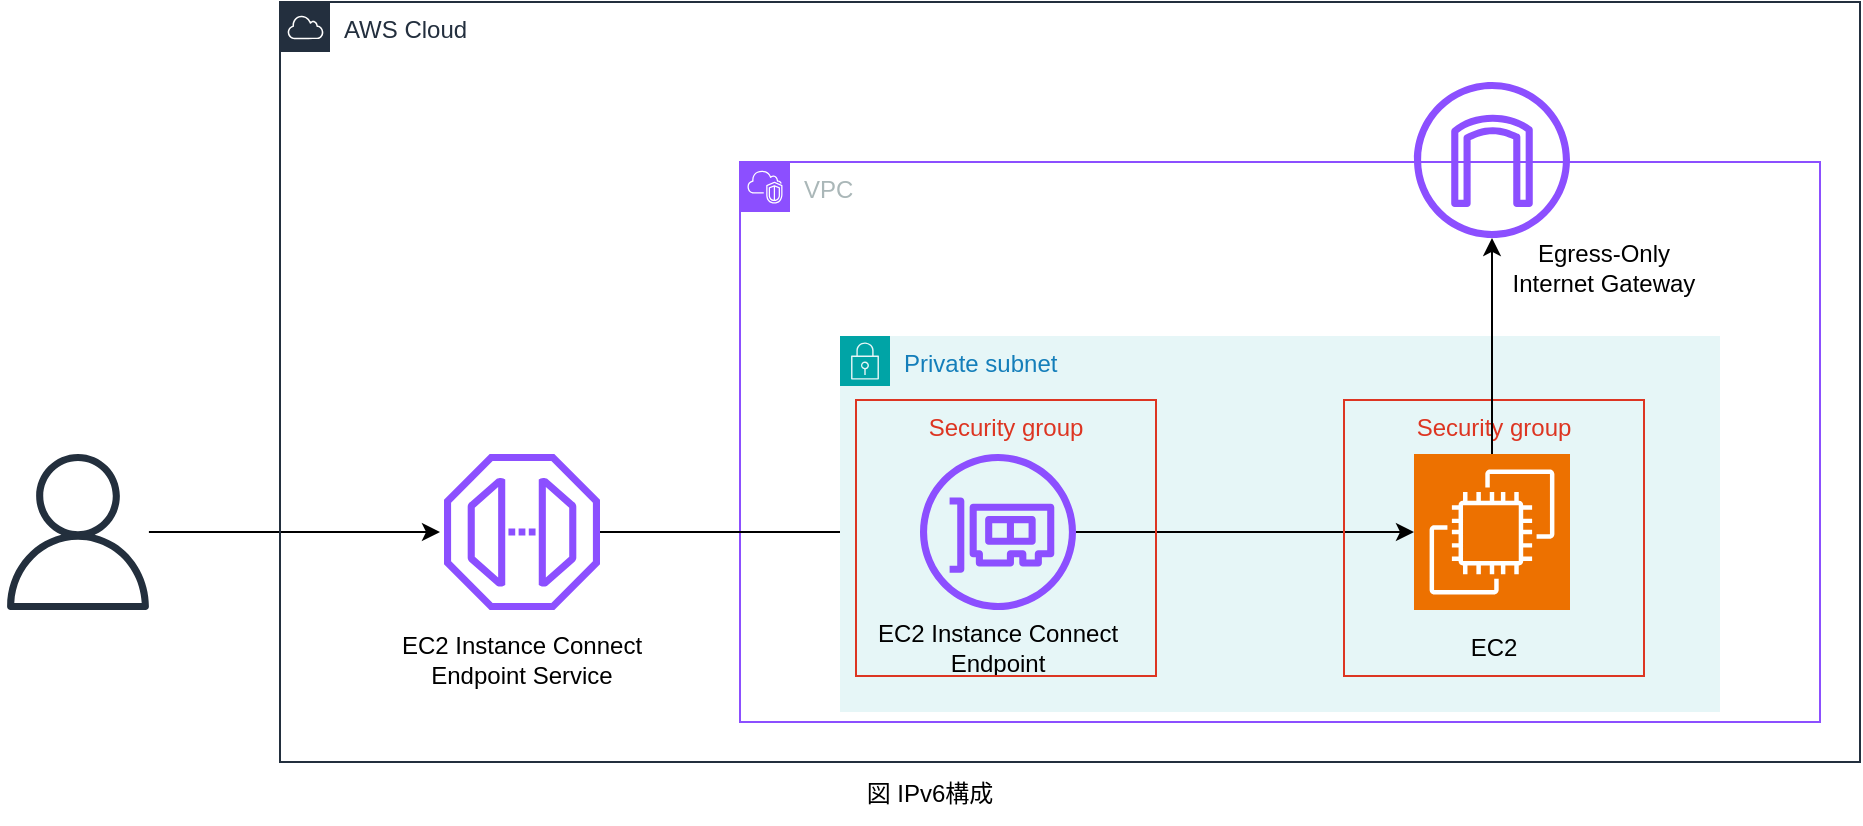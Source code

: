 <mxfile version="24.7.8">
  <diagram name="ページ1" id="0lzz0qcHJcDkH_nxHKsg">
    <mxGraphModel dx="2172" dy="1351" grid="1" gridSize="10" guides="1" tooltips="1" connect="1" arrows="1" fold="1" page="1" pageScale="1" pageWidth="827" pageHeight="1169" math="0" shadow="0">
      <root>
        <mxCell id="0" />
        <mxCell id="1" parent="0" />
        <mxCell id="LIO6guwHClqdhaRPujZN-4" value="VPC" style="points=[[0,0],[0.25,0],[0.5,0],[0.75,0],[1,0],[1,0.25],[1,0.5],[1,0.75],[1,1],[0.75,1],[0.5,1],[0.25,1],[0,1],[0,0.75],[0,0.5],[0,0.25]];outlineConnect=0;gradientColor=none;html=1;whiteSpace=wrap;fontSize=12;fontStyle=0;container=1;pointerEvents=0;collapsible=0;recursiveResize=0;shape=mxgraph.aws4.group;grIcon=mxgraph.aws4.group_vpc2;strokeColor=#8C4FFF;fillColor=none;verticalAlign=top;align=left;spacingLeft=30;fontColor=#AAB7B8;dashed=0;" parent="1" vertex="1">
          <mxGeometry x="-90" y="940" width="540" height="280" as="geometry" />
        </mxCell>
        <mxCell id="8wl--d6G9Zwy83Y7K9Jy-13" value="" style="group" parent="1" vertex="1" connectable="0">
          <mxGeometry x="-270" y="1086" width="142" height="118" as="geometry" />
        </mxCell>
        <mxCell id="8wl--d6G9Zwy83Y7K9Jy-12" value="" style="sketch=0;outlineConnect=0;fontColor=#232F3E;gradientColor=none;fillColor=#8C4FFF;strokeColor=none;dashed=0;verticalLabelPosition=bottom;verticalAlign=top;align=center;html=1;fontSize=12;fontStyle=0;aspect=fixed;pointerEvents=1;shape=mxgraph.aws4.endpoint;" parent="8wl--d6G9Zwy83Y7K9Jy-13" vertex="1">
          <mxGeometry x="32" width="78" height="78" as="geometry" />
        </mxCell>
        <mxCell id="8wl--d6G9Zwy83Y7K9Jy-2" value="EC2 Instance Connect Endpoint Service" style="text;html=1;align=center;verticalAlign=middle;whiteSpace=wrap;rounded=0;" parent="8wl--d6G9Zwy83Y7K9Jy-13" vertex="1">
          <mxGeometry y="88" width="142" height="30" as="geometry" />
        </mxCell>
        <mxCell id="8wl--d6G9Zwy83Y7K9Jy-22" style="edgeStyle=orthogonalEdgeStyle;rounded=0;orthogonalLoop=1;jettySize=auto;html=1;" parent="1" source="8wl--d6G9Zwy83Y7K9Jy-12" target="8wl--d6G9Zwy83Y7K9Jy-15" edge="1">
          <mxGeometry relative="1" as="geometry" />
        </mxCell>
        <mxCell id="8wl--d6G9Zwy83Y7K9Jy-27" style="edgeStyle=orthogonalEdgeStyle;rounded=0;orthogonalLoop=1;jettySize=auto;html=1;" parent="1" source="8wl--d6G9Zwy83Y7K9Jy-26" edge="1">
          <mxGeometry relative="1" as="geometry">
            <mxPoint x="-240" y="1125" as="targetPoint" />
          </mxGeometry>
        </mxCell>
        <mxCell id="8wl--d6G9Zwy83Y7K9Jy-26" value="" style="sketch=0;outlineConnect=0;fontColor=#232F3E;gradientColor=none;fillColor=#232F3D;strokeColor=none;dashed=0;verticalLabelPosition=bottom;verticalAlign=top;align=center;html=1;fontSize=12;fontStyle=0;aspect=fixed;pointerEvents=1;shape=mxgraph.aws4.user;" parent="1" vertex="1">
          <mxGeometry x="-460" y="1086" width="78" height="78" as="geometry" />
        </mxCell>
        <mxCell id="8wl--d6G9Zwy83Y7K9Jy-29" value="AWS Cloud" style="points=[[0,0],[0.25,0],[0.5,0],[0.75,0],[1,0],[1,0.25],[1,0.5],[1,0.75],[1,1],[0.75,1],[0.5,1],[0.25,1],[0,1],[0,0.75],[0,0.5],[0,0.25]];outlineConnect=0;gradientColor=none;html=1;whiteSpace=wrap;fontSize=12;fontStyle=0;container=0;pointerEvents=0;collapsible=0;recursiveResize=0;shape=mxgraph.aws4.group;grIcon=mxgraph.aws4.group_aws_cloud;strokeColor=#232F3E;fillColor=none;verticalAlign=top;align=left;spacingLeft=30;fontColor=#232F3E;dashed=0;" parent="1" vertex="1">
          <mxGeometry x="-320" y="860" width="790" height="380" as="geometry" />
        </mxCell>
        <mxCell id="LIO6guwHClqdhaRPujZN-5" value="Private subnet" style="points=[[0,0],[0.25,0],[0.5,0],[0.75,0],[1,0],[1,0.25],[1,0.5],[1,0.75],[1,1],[0.75,1],[0.5,1],[0.25,1],[0,1],[0,0.75],[0,0.5],[0,0.25]];outlineConnect=0;gradientColor=none;html=1;whiteSpace=wrap;fontSize=12;fontStyle=0;container=1;pointerEvents=0;collapsible=0;recursiveResize=0;shape=mxgraph.aws4.group;grIcon=mxgraph.aws4.group_security_group;grStroke=0;strokeColor=#00A4A6;fillColor=#E6F6F7;verticalAlign=top;align=left;spacingLeft=30;fontColor=#147EBA;dashed=0;" parent="1" vertex="1">
          <mxGeometry x="-40" y="1027" width="440" height="188" as="geometry" />
        </mxCell>
        <mxCell id="8wl--d6G9Zwy83Y7K9Jy-23" style="edgeStyle=orthogonalEdgeStyle;rounded=0;orthogonalLoop=1;jettySize=auto;html=1;" parent="LIO6guwHClqdhaRPujZN-5" source="8wl--d6G9Zwy83Y7K9Jy-15" target="LIO6guwHClqdhaRPujZN-13" edge="1">
          <mxGeometry relative="1" as="geometry" />
        </mxCell>
        <mxCell id="8wl--d6G9Zwy83Y7K9Jy-15" value="" style="sketch=0;outlineConnect=0;fontColor=#232F3E;gradientColor=none;fillColor=#8C4FFF;strokeColor=none;dashed=0;verticalLabelPosition=bottom;verticalAlign=top;align=center;html=1;fontSize=12;fontStyle=0;aspect=fixed;pointerEvents=1;shape=mxgraph.aws4.elastic_network_interface;" parent="LIO6guwHClqdhaRPujZN-5" vertex="1">
          <mxGeometry x="40" y="59" width="78" height="78" as="geometry" />
        </mxCell>
        <mxCell id="8wl--d6G9Zwy83Y7K9Jy-16" value="" style="group" parent="LIO6guwHClqdhaRPujZN-5" vertex="1" connectable="0">
          <mxGeometry x="283" y="59" width="88" height="112" as="geometry" />
        </mxCell>
        <mxCell id="LIO6guwHClqdhaRPujZN-13" value="" style="sketch=0;points=[[0,0,0],[0.25,0,0],[0.5,0,0],[0.75,0,0],[1,0,0],[0,1,0],[0.25,1,0],[0.5,1,0],[0.75,1,0],[1,1,0],[0,0.25,0],[0,0.5,0],[0,0.75,0],[1,0.25,0],[1,0.5,0],[1,0.75,0]];outlineConnect=0;fontColor=#232F3E;fillColor=#ED7100;strokeColor=#ffffff;dashed=0;verticalLabelPosition=bottom;verticalAlign=top;align=center;html=1;fontSize=12;fontStyle=0;aspect=fixed;shape=mxgraph.aws4.resourceIcon;resIcon=mxgraph.aws4.ec2;" parent="8wl--d6G9Zwy83Y7K9Jy-16" vertex="1">
          <mxGeometry x="4" width="78" height="78" as="geometry" />
        </mxCell>
        <mxCell id="8wl--d6G9Zwy83Y7K9Jy-11" value="EC2" style="text;html=1;align=center;verticalAlign=middle;whiteSpace=wrap;rounded=0;" parent="8wl--d6G9Zwy83Y7K9Jy-16" vertex="1">
          <mxGeometry y="82" width="88" height="30" as="geometry" />
        </mxCell>
        <mxCell id="8wl--d6G9Zwy83Y7K9Jy-28" value="EC2 Instance Connect Endpoint" style="text;html=1;align=center;verticalAlign=middle;whiteSpace=wrap;rounded=0;" parent="LIO6guwHClqdhaRPujZN-5" vertex="1">
          <mxGeometry x="8" y="141" width="142" height="30" as="geometry" />
        </mxCell>
        <mxCell id="95knh8Bovt5yonhoBNfu-1" value="Security group" style="fillColor=none;strokeColor=#DD3522;verticalAlign=top;fontStyle=0;fontColor=#DD3522;whiteSpace=wrap;html=1;" vertex="1" parent="LIO6guwHClqdhaRPujZN-5">
          <mxGeometry x="8" y="32" width="150" height="138" as="geometry" />
        </mxCell>
        <mxCell id="95knh8Bovt5yonhoBNfu-11" value="Security group" style="fillColor=none;strokeColor=#DD3522;verticalAlign=top;fontStyle=0;fontColor=#DD3522;whiteSpace=wrap;html=1;" vertex="1" parent="LIO6guwHClqdhaRPujZN-5">
          <mxGeometry x="252" y="32" width="150" height="138" as="geometry" />
        </mxCell>
        <mxCell id="8wl--d6G9Zwy83Y7K9Jy-1" value="図 IPv6構成" style="text;html=1;align=center;verticalAlign=middle;whiteSpace=wrap;rounded=0;" parent="1" vertex="1">
          <mxGeometry x="-40" y="1241" width="90" height="30" as="geometry" />
        </mxCell>
        <mxCell id="8wl--d6G9Zwy83Y7K9Jy-24" style="edgeStyle=orthogonalEdgeStyle;rounded=0;orthogonalLoop=1;jettySize=auto;html=1;exitX=0.5;exitY=0;exitDx=0;exitDy=0;exitPerimeter=0;" parent="1" source="LIO6guwHClqdhaRPujZN-13" target="LIO6guwHClqdhaRPujZN-8" edge="1">
          <mxGeometry relative="1" as="geometry">
            <mxPoint x="286" y="974" as="targetPoint" />
          </mxGeometry>
        </mxCell>
        <mxCell id="gOQL4WOGseqP6JhvyQCZ-3" value="Egress-Only Internet Gateway" style="text;html=1;align=center;verticalAlign=middle;whiteSpace=wrap;rounded=0;" parent="1" vertex="1">
          <mxGeometry x="293" y="978" width="98" height="30" as="geometry" />
        </mxCell>
        <mxCell id="LIO6guwHClqdhaRPujZN-8" value="" style="sketch=0;outlineConnect=0;fontColor=#232F3E;gradientColor=none;fillColor=#8C4FFF;strokeColor=none;dashed=0;verticalLabelPosition=bottom;verticalAlign=top;align=center;html=1;fontSize=12;fontStyle=0;aspect=fixed;pointerEvents=1;shape=mxgraph.aws4.internet_gateway;" parent="1" vertex="1">
          <mxGeometry x="247" y="900" width="78" height="78" as="geometry" />
        </mxCell>
      </root>
    </mxGraphModel>
  </diagram>
</mxfile>
